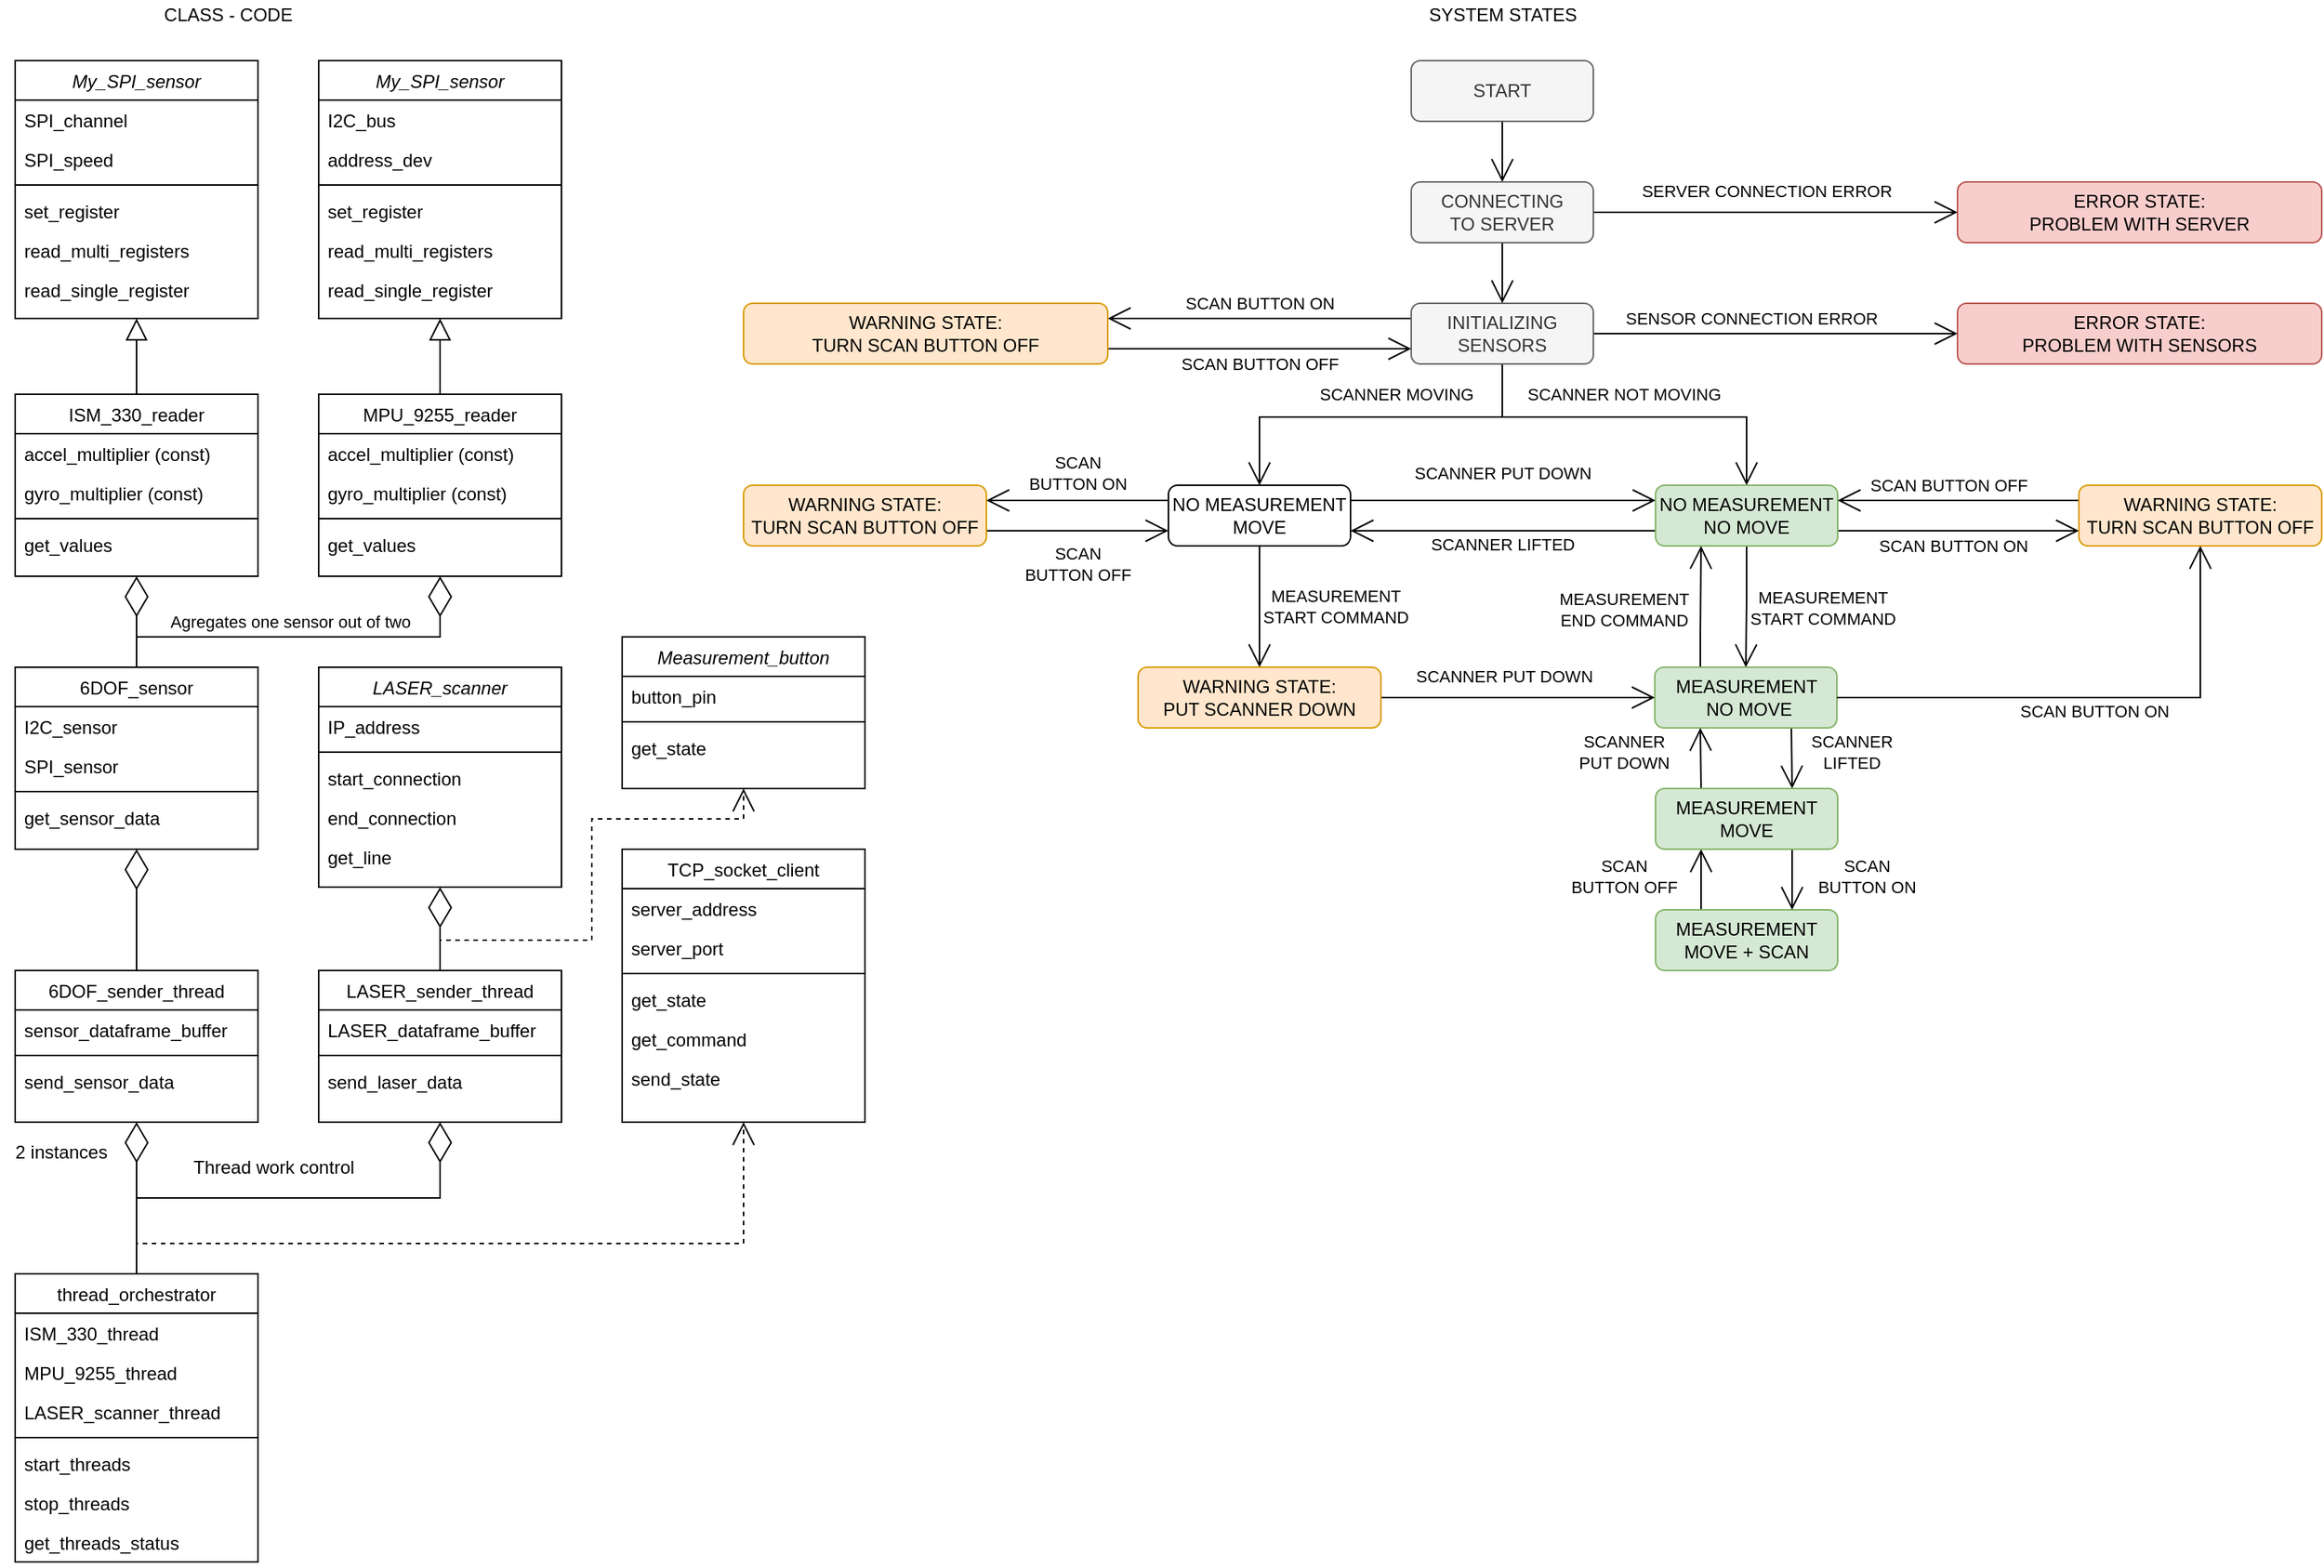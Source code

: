<mxfile version="15.4.0" type="device"><diagram id="C5RBs43oDa-KdzZeNtuy" name="Page-1"><mxGraphModel dx="1024" dy="592" grid="1" gridSize="10" guides="1" tooltips="1" connect="1" arrows="1" fold="1" page="1" pageScale="1" pageWidth="827" pageHeight="1169" math="0" shadow="0"><root><mxCell id="WIyWlLk6GJQsqaUBKTNV-0"/><mxCell id="WIyWlLk6GJQsqaUBKTNV-1" parent="WIyWlLk6GJQsqaUBKTNV-0"/><mxCell id="zkfFHV4jXpPFQw0GAbJ--0" value="My_SPI_sensor" style="swimlane;fontStyle=2;align=center;verticalAlign=top;childLayout=stackLayout;horizontal=1;startSize=26;horizontalStack=0;resizeParent=1;resizeLast=0;collapsible=1;marginBottom=0;rounded=0;shadow=0;strokeWidth=1;" parent="WIyWlLk6GJQsqaUBKTNV-1" vertex="1"><mxGeometry x="40" y="40" width="160" height="170" as="geometry"><mxRectangle x="230" y="140" width="160" height="26" as="alternateBounds"/></mxGeometry></mxCell><mxCell id="zkfFHV4jXpPFQw0GAbJ--1" value="SPI_channel" style="text;align=left;verticalAlign=top;spacingLeft=4;spacingRight=4;overflow=hidden;rotatable=0;points=[[0,0.5],[1,0.5]];portConstraint=eastwest;" parent="zkfFHV4jXpPFQw0GAbJ--0" vertex="1"><mxGeometry y="26" width="160" height="26" as="geometry"/></mxCell><mxCell id="zkfFHV4jXpPFQw0GAbJ--2" value="SPI_speed" style="text;align=left;verticalAlign=top;spacingLeft=4;spacingRight=4;overflow=hidden;rotatable=0;points=[[0,0.5],[1,0.5]];portConstraint=eastwest;rounded=0;shadow=0;html=0;" parent="zkfFHV4jXpPFQw0GAbJ--0" vertex="1"><mxGeometry y="52" width="160" height="26" as="geometry"/></mxCell><mxCell id="zkfFHV4jXpPFQw0GAbJ--4" value="" style="line;html=1;strokeWidth=1;align=left;verticalAlign=middle;spacingTop=-1;spacingLeft=3;spacingRight=3;rotatable=0;labelPosition=right;points=[];portConstraint=eastwest;" parent="zkfFHV4jXpPFQw0GAbJ--0" vertex="1"><mxGeometry y="78" width="160" height="8" as="geometry"/></mxCell><mxCell id="zkfFHV4jXpPFQw0GAbJ--5" value="set_register" style="text;align=left;verticalAlign=top;spacingLeft=4;spacingRight=4;overflow=hidden;rotatable=0;points=[[0,0.5],[1,0.5]];portConstraint=eastwest;" parent="zkfFHV4jXpPFQw0GAbJ--0" vertex="1"><mxGeometry y="86" width="160" height="26" as="geometry"/></mxCell><mxCell id="yjawGNa_TOQ5xRdBUnlI-2" value="read_multi_registers" style="text;align=left;verticalAlign=top;spacingLeft=4;spacingRight=4;overflow=hidden;rotatable=0;points=[[0,0.5],[1,0.5]];portConstraint=eastwest;" parent="zkfFHV4jXpPFQw0GAbJ--0" vertex="1"><mxGeometry y="112" width="160" height="26" as="geometry"/></mxCell><mxCell id="yjawGNa_TOQ5xRdBUnlI-3" value="read_single_register" style="text;align=left;verticalAlign=top;spacingLeft=4;spacingRight=4;overflow=hidden;rotatable=0;points=[[0,0.5],[1,0.5]];portConstraint=eastwest;" parent="zkfFHV4jXpPFQw0GAbJ--0" vertex="1"><mxGeometry y="138" width="160" height="26" as="geometry"/></mxCell><mxCell id="zkfFHV4jXpPFQw0GAbJ--6" value="ISM_330_reader" style="swimlane;fontStyle=0;align=center;verticalAlign=top;childLayout=stackLayout;horizontal=1;startSize=26;horizontalStack=0;resizeParent=1;resizeLast=0;collapsible=1;marginBottom=0;rounded=0;shadow=0;strokeWidth=1;" parent="WIyWlLk6GJQsqaUBKTNV-1" vertex="1"><mxGeometry x="40" y="260" width="160" height="120" as="geometry"><mxRectangle x="130" y="380" width="160" height="26" as="alternateBounds"/></mxGeometry></mxCell><mxCell id="zkfFHV4jXpPFQw0GAbJ--7" value="accel_multiplier (const)" style="text;align=left;verticalAlign=top;spacingLeft=4;spacingRight=4;overflow=hidden;rotatable=0;points=[[0,0.5],[1,0.5]];portConstraint=eastwest;" parent="zkfFHV4jXpPFQw0GAbJ--6" vertex="1"><mxGeometry y="26" width="160" height="26" as="geometry"/></mxCell><mxCell id="yjawGNa_TOQ5xRdBUnlI-6" value="gyro_multiplier (const)" style="text;align=left;verticalAlign=top;spacingLeft=4;spacingRight=4;overflow=hidden;rotatable=0;points=[[0,0.5],[1,0.5]];portConstraint=eastwest;rounded=0;shadow=0;html=0;" parent="zkfFHV4jXpPFQw0GAbJ--6" vertex="1"><mxGeometry y="52" width="160" height="26" as="geometry"/></mxCell><mxCell id="zkfFHV4jXpPFQw0GAbJ--9" value="" style="line;html=1;strokeWidth=1;align=left;verticalAlign=middle;spacingTop=-1;spacingLeft=3;spacingRight=3;rotatable=0;labelPosition=right;points=[];portConstraint=eastwest;" parent="zkfFHV4jXpPFQw0GAbJ--6" vertex="1"><mxGeometry y="78" width="160" height="8" as="geometry"/></mxCell><mxCell id="zkfFHV4jXpPFQw0GAbJ--10" value="get_values" style="text;align=left;verticalAlign=top;spacingLeft=4;spacingRight=4;overflow=hidden;rotatable=0;points=[[0,0.5],[1,0.5]];portConstraint=eastwest;fontStyle=0" parent="zkfFHV4jXpPFQw0GAbJ--6" vertex="1"><mxGeometry y="86" width="160" height="26" as="geometry"/></mxCell><mxCell id="yjawGNa_TOQ5xRdBUnlI-8" value="" style="endArrow=block;endFill=0;endSize=12;html=1;rounded=0;edgeStyle=orthogonalEdgeStyle;exitX=0.5;exitY=0;exitDx=0;exitDy=0;entryX=0.5;entryY=1;entryDx=0;entryDy=0;" parent="WIyWlLk6GJQsqaUBKTNV-1" source="zkfFHV4jXpPFQw0GAbJ--6" target="zkfFHV4jXpPFQw0GAbJ--0" edge="1"><mxGeometry width="160" relative="1" as="geometry"><mxPoint x="240" y="270" as="sourcePoint"/><mxPoint x="400" y="270" as="targetPoint"/></mxGeometry></mxCell><mxCell id="yjawGNa_TOQ5xRdBUnlI-9" value="My_SPI_sensor" style="swimlane;fontStyle=2;align=center;verticalAlign=top;childLayout=stackLayout;horizontal=1;startSize=26;horizontalStack=0;resizeParent=1;resizeLast=0;collapsible=1;marginBottom=0;rounded=0;shadow=0;strokeWidth=1;" parent="WIyWlLk6GJQsqaUBKTNV-1" vertex="1"><mxGeometry x="240" y="40" width="160" height="170" as="geometry"><mxRectangle x="230" y="140" width="160" height="26" as="alternateBounds"/></mxGeometry></mxCell><mxCell id="yjawGNa_TOQ5xRdBUnlI-10" value="I2C_bus" style="text;align=left;verticalAlign=top;spacingLeft=4;spacingRight=4;overflow=hidden;rotatable=0;points=[[0,0.5],[1,0.5]];portConstraint=eastwest;" parent="yjawGNa_TOQ5xRdBUnlI-9" vertex="1"><mxGeometry y="26" width="160" height="26" as="geometry"/></mxCell><mxCell id="yjawGNa_TOQ5xRdBUnlI-11" value="address_dev" style="text;align=left;verticalAlign=top;spacingLeft=4;spacingRight=4;overflow=hidden;rotatable=0;points=[[0,0.5],[1,0.5]];portConstraint=eastwest;rounded=0;shadow=0;html=0;" parent="yjawGNa_TOQ5xRdBUnlI-9" vertex="1"><mxGeometry y="52" width="160" height="26" as="geometry"/></mxCell><mxCell id="yjawGNa_TOQ5xRdBUnlI-12" value="" style="line;html=1;strokeWidth=1;align=left;verticalAlign=middle;spacingTop=-1;spacingLeft=3;spacingRight=3;rotatable=0;labelPosition=right;points=[];portConstraint=eastwest;" parent="yjawGNa_TOQ5xRdBUnlI-9" vertex="1"><mxGeometry y="78" width="160" height="8" as="geometry"/></mxCell><mxCell id="yjawGNa_TOQ5xRdBUnlI-13" value="set_register" style="text;align=left;verticalAlign=top;spacingLeft=4;spacingRight=4;overflow=hidden;rotatable=0;points=[[0,0.5],[1,0.5]];portConstraint=eastwest;" parent="yjawGNa_TOQ5xRdBUnlI-9" vertex="1"><mxGeometry y="86" width="160" height="26" as="geometry"/></mxCell><mxCell id="yjawGNa_TOQ5xRdBUnlI-14" value="read_multi_registers" style="text;align=left;verticalAlign=top;spacingLeft=4;spacingRight=4;overflow=hidden;rotatable=0;points=[[0,0.5],[1,0.5]];portConstraint=eastwest;" parent="yjawGNa_TOQ5xRdBUnlI-9" vertex="1"><mxGeometry y="112" width="160" height="26" as="geometry"/></mxCell><mxCell id="yjawGNa_TOQ5xRdBUnlI-15" value="read_single_register" style="text;align=left;verticalAlign=top;spacingLeft=4;spacingRight=4;overflow=hidden;rotatable=0;points=[[0,0.5],[1,0.5]];portConstraint=eastwest;" parent="yjawGNa_TOQ5xRdBUnlI-9" vertex="1"><mxGeometry y="138" width="160" height="26" as="geometry"/></mxCell><mxCell id="yjawGNa_TOQ5xRdBUnlI-16" value="MPU_9255_reader" style="swimlane;fontStyle=0;align=center;verticalAlign=top;childLayout=stackLayout;horizontal=1;startSize=26;horizontalStack=0;resizeParent=1;resizeLast=0;collapsible=1;marginBottom=0;rounded=0;shadow=0;strokeWidth=1;" parent="WIyWlLk6GJQsqaUBKTNV-1" vertex="1"><mxGeometry x="240" y="260" width="160" height="120" as="geometry"><mxRectangle x="130" y="380" width="160" height="26" as="alternateBounds"/></mxGeometry></mxCell><mxCell id="yjawGNa_TOQ5xRdBUnlI-17" value="accel_multiplier (const)" style="text;align=left;verticalAlign=top;spacingLeft=4;spacingRight=4;overflow=hidden;rotatable=0;points=[[0,0.5],[1,0.5]];portConstraint=eastwest;" parent="yjawGNa_TOQ5xRdBUnlI-16" vertex="1"><mxGeometry y="26" width="160" height="26" as="geometry"/></mxCell><mxCell id="yjawGNa_TOQ5xRdBUnlI-18" value="gyro_multiplier (const)" style="text;align=left;verticalAlign=top;spacingLeft=4;spacingRight=4;overflow=hidden;rotatable=0;points=[[0,0.5],[1,0.5]];portConstraint=eastwest;rounded=0;shadow=0;html=0;" parent="yjawGNa_TOQ5xRdBUnlI-16" vertex="1"><mxGeometry y="52" width="160" height="26" as="geometry"/></mxCell><mxCell id="yjawGNa_TOQ5xRdBUnlI-19" value="" style="line;html=1;strokeWidth=1;align=left;verticalAlign=middle;spacingTop=-1;spacingLeft=3;spacingRight=3;rotatable=0;labelPosition=right;points=[];portConstraint=eastwest;" parent="yjawGNa_TOQ5xRdBUnlI-16" vertex="1"><mxGeometry y="78" width="160" height="8" as="geometry"/></mxCell><mxCell id="yjawGNa_TOQ5xRdBUnlI-20" value="get_values" style="text;align=left;verticalAlign=top;spacingLeft=4;spacingRight=4;overflow=hidden;rotatable=0;points=[[0,0.5],[1,0.5]];portConstraint=eastwest;fontStyle=0" parent="yjawGNa_TOQ5xRdBUnlI-16" vertex="1"><mxGeometry y="86" width="160" height="26" as="geometry"/></mxCell><mxCell id="yjawGNa_TOQ5xRdBUnlI-21" value="" style="endArrow=block;endFill=0;endSize=12;html=1;rounded=0;edgeStyle=orthogonalEdgeStyle;exitX=0.5;exitY=0;exitDx=0;exitDy=0;entryX=0.5;entryY=1;entryDx=0;entryDy=0;" parent="WIyWlLk6GJQsqaUBKTNV-1" source="yjawGNa_TOQ5xRdBUnlI-16" target="yjawGNa_TOQ5xRdBUnlI-9" edge="1"><mxGeometry width="160" relative="1" as="geometry"><mxPoint x="130" y="330" as="sourcePoint"/><mxPoint x="130" y="238" as="targetPoint"/></mxGeometry></mxCell><mxCell id="yjawGNa_TOQ5xRdBUnlI-22" value="6DOF_sensor" style="swimlane;fontStyle=0;align=center;verticalAlign=top;childLayout=stackLayout;horizontal=1;startSize=26;horizontalStack=0;resizeParent=1;resizeLast=0;collapsible=1;marginBottom=0;rounded=0;shadow=0;strokeWidth=1;" parent="WIyWlLk6GJQsqaUBKTNV-1" vertex="1"><mxGeometry x="40" y="440" width="160" height="120" as="geometry"><mxRectangle x="130" y="380" width="160" height="26" as="alternateBounds"/></mxGeometry></mxCell><mxCell id="yjawGNa_TOQ5xRdBUnlI-23" value="I2C_sensor" style="text;align=left;verticalAlign=top;spacingLeft=4;spacingRight=4;overflow=hidden;rotatable=0;points=[[0,0.5],[1,0.5]];portConstraint=eastwest;" parent="yjawGNa_TOQ5xRdBUnlI-22" vertex="1"><mxGeometry y="26" width="160" height="26" as="geometry"/></mxCell><mxCell id="yjawGNa_TOQ5xRdBUnlI-24" value="SPI_sensor" style="text;align=left;verticalAlign=top;spacingLeft=4;spacingRight=4;overflow=hidden;rotatable=0;points=[[0,0.5],[1,0.5]];portConstraint=eastwest;rounded=0;shadow=0;html=0;" parent="yjawGNa_TOQ5xRdBUnlI-22" vertex="1"><mxGeometry y="52" width="160" height="26" as="geometry"/></mxCell><mxCell id="yjawGNa_TOQ5xRdBUnlI-25" value="" style="line;html=1;strokeWidth=1;align=left;verticalAlign=middle;spacingTop=-1;spacingLeft=3;spacingRight=3;rotatable=0;labelPosition=right;points=[];portConstraint=eastwest;" parent="yjawGNa_TOQ5xRdBUnlI-22" vertex="1"><mxGeometry y="78" width="160" height="8" as="geometry"/></mxCell><mxCell id="yjawGNa_TOQ5xRdBUnlI-26" value="get_sensor_data" style="text;align=left;verticalAlign=top;spacingLeft=4;spacingRight=4;overflow=hidden;rotatable=0;points=[[0,0.5],[1,0.5]];portConstraint=eastwest;fontStyle=0" parent="yjawGNa_TOQ5xRdBUnlI-22" vertex="1"><mxGeometry y="86" width="160" height="26" as="geometry"/></mxCell><mxCell id="yjawGNa_TOQ5xRdBUnlI-32" value="" style="endArrow=diamondThin;endFill=0;endSize=24;html=1;rounded=0;edgeStyle=orthogonalEdgeStyle;exitX=0.5;exitY=0;exitDx=0;exitDy=0;entryX=0.5;entryY=1;entryDx=0;entryDy=0;" parent="WIyWlLk6GJQsqaUBKTNV-1" source="yjawGNa_TOQ5xRdBUnlI-22" target="zkfFHV4jXpPFQw0GAbJ--6" edge="1"><mxGeometry width="160" relative="1" as="geometry"><mxPoint x="350" y="340" as="sourcePoint"/><mxPoint x="160" y="370" as="targetPoint"/><Array as="points"/></mxGeometry></mxCell><mxCell id="yjawGNa_TOQ5xRdBUnlI-33" value="" style="endArrow=diamondThin;endFill=0;endSize=24;html=1;rounded=0;edgeStyle=orthogonalEdgeStyle;exitX=0.5;exitY=0;exitDx=0;exitDy=0;entryX=0.5;entryY=1;entryDx=0;entryDy=0;" parent="WIyWlLk6GJQsqaUBKTNV-1" source="yjawGNa_TOQ5xRdBUnlI-22" target="yjawGNa_TOQ5xRdBUnlI-16" edge="1"><mxGeometry width="160" relative="1" as="geometry"><mxPoint x="250" y="430" as="sourcePoint"/><mxPoint x="250" y="390" as="targetPoint"/><Array as="points"><mxPoint x="120" y="420"/><mxPoint x="320" y="420"/></Array></mxGeometry></mxCell><mxCell id="yjawGNa_TOQ5xRdBUnlI-35" value="Agregates one sensor out of two" style="edgeLabel;html=1;align=center;verticalAlign=middle;resizable=0;points=[];" parent="yjawGNa_TOQ5xRdBUnlI-33" vertex="1" connectable="0"><mxGeometry x="0.079" y="3" relative="1" as="geometry"><mxPoint x="-20" y="-7" as="offset"/></mxGeometry></mxCell><mxCell id="yjawGNa_TOQ5xRdBUnlI-36" value="LASER_scanner" style="swimlane;fontStyle=2;align=center;verticalAlign=top;childLayout=stackLayout;horizontal=1;startSize=26;horizontalStack=0;resizeParent=1;resizeLast=0;collapsible=1;marginBottom=0;rounded=0;shadow=0;strokeWidth=1;" parent="WIyWlLk6GJQsqaUBKTNV-1" vertex="1"><mxGeometry x="240" y="440" width="160" height="145" as="geometry"><mxRectangle x="230" y="140" width="160" height="26" as="alternateBounds"/></mxGeometry></mxCell><mxCell id="yjawGNa_TOQ5xRdBUnlI-37" value="IP_address" style="text;align=left;verticalAlign=top;spacingLeft=4;spacingRight=4;overflow=hidden;rotatable=0;points=[[0,0.5],[1,0.5]];portConstraint=eastwest;" parent="yjawGNa_TOQ5xRdBUnlI-36" vertex="1"><mxGeometry y="26" width="160" height="26" as="geometry"/></mxCell><mxCell id="yjawGNa_TOQ5xRdBUnlI-39" value="" style="line;html=1;strokeWidth=1;align=left;verticalAlign=middle;spacingTop=-1;spacingLeft=3;spacingRight=3;rotatable=0;labelPosition=right;points=[];portConstraint=eastwest;" parent="yjawGNa_TOQ5xRdBUnlI-36" vertex="1"><mxGeometry y="52" width="160" height="8" as="geometry"/></mxCell><mxCell id="yjawGNa_TOQ5xRdBUnlI-40" value="start_connection" style="text;align=left;verticalAlign=top;spacingLeft=4;spacingRight=4;overflow=hidden;rotatable=0;points=[[0,0.5],[1,0.5]];portConstraint=eastwest;" parent="yjawGNa_TOQ5xRdBUnlI-36" vertex="1"><mxGeometry y="60" width="160" height="26" as="geometry"/></mxCell><mxCell id="yjawGNa_TOQ5xRdBUnlI-41" value="end_connection" style="text;align=left;verticalAlign=top;spacingLeft=4;spacingRight=4;overflow=hidden;rotatable=0;points=[[0,0.5],[1,0.5]];portConstraint=eastwest;" parent="yjawGNa_TOQ5xRdBUnlI-36" vertex="1"><mxGeometry y="86" width="160" height="26" as="geometry"/></mxCell><mxCell id="yjawGNa_TOQ5xRdBUnlI-42" value="get_line" style="text;align=left;verticalAlign=top;spacingLeft=4;spacingRight=4;overflow=hidden;rotatable=0;points=[[0,0.5],[1,0.5]];portConstraint=eastwest;" parent="yjawGNa_TOQ5xRdBUnlI-36" vertex="1"><mxGeometry y="112" width="160" height="26" as="geometry"/></mxCell><mxCell id="yjawGNa_TOQ5xRdBUnlI-44" value="6DOF_sender_thread" style="swimlane;fontStyle=0;align=center;verticalAlign=top;childLayout=stackLayout;horizontal=1;startSize=26;horizontalStack=0;resizeParent=1;resizeLast=0;collapsible=1;marginBottom=0;rounded=0;shadow=0;strokeWidth=1;" parent="WIyWlLk6GJQsqaUBKTNV-1" vertex="1"><mxGeometry x="40" y="640" width="160" height="100" as="geometry"><mxRectangle x="130" y="380" width="160" height="26" as="alternateBounds"/></mxGeometry></mxCell><mxCell id="yjawGNa_TOQ5xRdBUnlI-46" value="sensor_dataframe_buffer" style="text;align=left;verticalAlign=top;spacingLeft=4;spacingRight=4;overflow=hidden;rotatable=0;points=[[0,0.5],[1,0.5]];portConstraint=eastwest;rounded=0;shadow=0;html=0;" parent="yjawGNa_TOQ5xRdBUnlI-44" vertex="1"><mxGeometry y="26" width="160" height="26" as="geometry"/></mxCell><mxCell id="yjawGNa_TOQ5xRdBUnlI-47" value="" style="line;html=1;strokeWidth=1;align=left;verticalAlign=middle;spacingTop=-1;spacingLeft=3;spacingRight=3;rotatable=0;labelPosition=right;points=[];portConstraint=eastwest;" parent="yjawGNa_TOQ5xRdBUnlI-44" vertex="1"><mxGeometry y="52" width="160" height="8" as="geometry"/></mxCell><mxCell id="yjawGNa_TOQ5xRdBUnlI-48" value="send_sensor_data" style="text;align=left;verticalAlign=top;spacingLeft=4;spacingRight=4;overflow=hidden;rotatable=0;points=[[0,0.5],[1,0.5]];portConstraint=eastwest;fontStyle=0" parent="yjawGNa_TOQ5xRdBUnlI-44" vertex="1"><mxGeometry y="60" width="160" height="26" as="geometry"/></mxCell><mxCell id="yjawGNa_TOQ5xRdBUnlI-49" value="LASER_sender_thread" style="swimlane;fontStyle=0;align=center;verticalAlign=top;childLayout=stackLayout;horizontal=1;startSize=26;horizontalStack=0;resizeParent=1;resizeLast=0;collapsible=1;marginBottom=0;rounded=0;shadow=0;strokeWidth=1;" parent="WIyWlLk6GJQsqaUBKTNV-1" vertex="1"><mxGeometry x="240" y="640" width="160" height="100" as="geometry"><mxRectangle x="130" y="380" width="160" height="26" as="alternateBounds"/></mxGeometry></mxCell><mxCell id="yjawGNa_TOQ5xRdBUnlI-51" value="LASER_dataframe_buffer" style="text;align=left;verticalAlign=top;spacingLeft=4;spacingRight=4;overflow=hidden;rotatable=0;points=[[0,0.5],[1,0.5]];portConstraint=eastwest;rounded=0;shadow=0;html=0;" parent="yjawGNa_TOQ5xRdBUnlI-49" vertex="1"><mxGeometry y="26" width="160" height="26" as="geometry"/></mxCell><mxCell id="yjawGNa_TOQ5xRdBUnlI-52" value="" style="line;html=1;strokeWidth=1;align=left;verticalAlign=middle;spacingTop=-1;spacingLeft=3;spacingRight=3;rotatable=0;labelPosition=right;points=[];portConstraint=eastwest;" parent="yjawGNa_TOQ5xRdBUnlI-49" vertex="1"><mxGeometry y="52" width="160" height="8" as="geometry"/></mxCell><mxCell id="yjawGNa_TOQ5xRdBUnlI-53" value="send_laser_data" style="text;align=left;verticalAlign=top;spacingLeft=4;spacingRight=4;overflow=hidden;rotatable=0;points=[[0,0.5],[1,0.5]];portConstraint=eastwest;fontStyle=0" parent="yjawGNa_TOQ5xRdBUnlI-49" vertex="1"><mxGeometry y="60" width="160" height="26" as="geometry"/></mxCell><mxCell id="yjawGNa_TOQ5xRdBUnlI-56" value="" style="endArrow=diamondThin;endFill=0;endSize=24;html=1;rounded=0;edgeStyle=orthogonalEdgeStyle;exitX=0.5;exitY=0;exitDx=0;exitDy=0;entryX=0.5;entryY=1;entryDx=0;entryDy=0;" parent="WIyWlLk6GJQsqaUBKTNV-1" source="yjawGNa_TOQ5xRdBUnlI-44" target="yjawGNa_TOQ5xRdBUnlI-22" edge="1"><mxGeometry width="160" relative="1" as="geometry"><mxPoint x="130" y="450" as="sourcePoint"/><mxPoint x="140" y="580" as="targetPoint"/><Array as="points"/></mxGeometry></mxCell><mxCell id="yjawGNa_TOQ5xRdBUnlI-57" value="" style="endArrow=diamondThin;endFill=0;endSize=24;html=1;rounded=0;edgeStyle=orthogonalEdgeStyle;exitX=0.5;exitY=0;exitDx=0;exitDy=0;entryX=0.5;entryY=1;entryDx=0;entryDy=0;" parent="WIyWlLk6GJQsqaUBKTNV-1" source="yjawGNa_TOQ5xRdBUnlI-49" target="yjawGNa_TOQ5xRdBUnlI-36" edge="1"><mxGeometry width="160" relative="1" as="geometry"><mxPoint x="130" y="650" as="sourcePoint"/><mxPoint x="130" y="570" as="targetPoint"/><Array as="points"/></mxGeometry></mxCell><mxCell id="yjawGNa_TOQ5xRdBUnlI-58" value="thread_orchestrator" style="swimlane;fontStyle=0;align=center;verticalAlign=top;childLayout=stackLayout;horizontal=1;startSize=26;horizontalStack=0;resizeParent=1;resizeLast=0;collapsible=1;marginBottom=0;rounded=0;shadow=0;strokeWidth=1;" parent="WIyWlLk6GJQsqaUBKTNV-1" vertex="1"><mxGeometry x="40" y="840" width="160" height="190" as="geometry"><mxRectangle x="130" y="380" width="160" height="26" as="alternateBounds"/></mxGeometry></mxCell><mxCell id="yjawGNa_TOQ5xRdBUnlI-59" value="ISM_330_thread" style="text;align=left;verticalAlign=top;spacingLeft=4;spacingRight=4;overflow=hidden;rotatable=0;points=[[0,0.5],[1,0.5]];portConstraint=eastwest;rounded=0;shadow=0;html=0;" parent="yjawGNa_TOQ5xRdBUnlI-58" vertex="1"><mxGeometry y="26" width="160" height="26" as="geometry"/></mxCell><mxCell id="yjawGNa_TOQ5xRdBUnlI-66" value="MPU_9255_thread" style="text;align=left;verticalAlign=top;spacingLeft=4;spacingRight=4;overflow=hidden;rotatable=0;points=[[0,0.5],[1,0.5]];portConstraint=eastwest;rounded=0;shadow=0;html=0;" parent="yjawGNa_TOQ5xRdBUnlI-58" vertex="1"><mxGeometry y="52" width="160" height="26" as="geometry"/></mxCell><mxCell id="yjawGNa_TOQ5xRdBUnlI-67" value="LASER_scanner_thread" style="text;align=left;verticalAlign=top;spacingLeft=4;spacingRight=4;overflow=hidden;rotatable=0;points=[[0,0.5],[1,0.5]];portConstraint=eastwest;rounded=0;shadow=0;html=0;" parent="yjawGNa_TOQ5xRdBUnlI-58" vertex="1"><mxGeometry y="78" width="160" height="26" as="geometry"/></mxCell><mxCell id="yjawGNa_TOQ5xRdBUnlI-60" value="" style="line;html=1;strokeWidth=1;align=left;verticalAlign=middle;spacingTop=-1;spacingLeft=3;spacingRight=3;rotatable=0;labelPosition=right;points=[];portConstraint=eastwest;" parent="yjawGNa_TOQ5xRdBUnlI-58" vertex="1"><mxGeometry y="104" width="160" height="8" as="geometry"/></mxCell><mxCell id="yjawGNa_TOQ5xRdBUnlI-61" value="start_threads" style="text;align=left;verticalAlign=top;spacingLeft=4;spacingRight=4;overflow=hidden;rotatable=0;points=[[0,0.5],[1,0.5]];portConstraint=eastwest;fontStyle=0" parent="yjawGNa_TOQ5xRdBUnlI-58" vertex="1"><mxGeometry y="112" width="160" height="26" as="geometry"/></mxCell><mxCell id="yjawGNa_TOQ5xRdBUnlI-68" value="stop_threads" style="text;align=left;verticalAlign=top;spacingLeft=4;spacingRight=4;overflow=hidden;rotatable=0;points=[[0,0.5],[1,0.5]];portConstraint=eastwest;fontStyle=0" parent="yjawGNa_TOQ5xRdBUnlI-58" vertex="1"><mxGeometry y="138" width="160" height="26" as="geometry"/></mxCell><mxCell id="yjawGNa_TOQ5xRdBUnlI-69" value="get_threads_status" style="text;align=left;verticalAlign=top;spacingLeft=4;spacingRight=4;overflow=hidden;rotatable=0;points=[[0,0.5],[1,0.5]];portConstraint=eastwest;fontStyle=0" parent="yjawGNa_TOQ5xRdBUnlI-58" vertex="1"><mxGeometry y="164" width="160" height="26" as="geometry"/></mxCell><mxCell id="yjawGNa_TOQ5xRdBUnlI-62" value="" style="endArrow=diamondThin;endFill=0;endSize=24;html=1;rounded=0;edgeStyle=orthogonalEdgeStyle;exitX=0.5;exitY=0;exitDx=0;exitDy=0;entryX=0.5;entryY=1;entryDx=0;entryDy=0;" parent="WIyWlLk6GJQsqaUBKTNV-1" source="yjawGNa_TOQ5xRdBUnlI-58" target="yjawGNa_TOQ5xRdBUnlI-44" edge="1"><mxGeometry width="160" relative="1" as="geometry"><mxPoint x="130" y="650" as="sourcePoint"/><mxPoint x="150" y="760" as="targetPoint"/><Array as="points"/></mxGeometry></mxCell><mxCell id="yjawGNa_TOQ5xRdBUnlI-63" value="" style="endArrow=diamondThin;endFill=0;endSize=24;html=1;rounded=0;edgeStyle=orthogonalEdgeStyle;exitX=0.5;exitY=0;exitDx=0;exitDy=0;entryX=0.5;entryY=1;entryDx=0;entryDy=0;" parent="WIyWlLk6GJQsqaUBKTNV-1" source="yjawGNa_TOQ5xRdBUnlI-58" target="yjawGNa_TOQ5xRdBUnlI-49" edge="1"><mxGeometry width="160" relative="1" as="geometry"><mxPoint x="130" y="810" as="sourcePoint"/><mxPoint x="130" y="750" as="targetPoint"/><Array as="points"><mxPoint x="120" y="790"/><mxPoint x="320" y="790"/></Array></mxGeometry></mxCell><mxCell id="yjawGNa_TOQ5xRdBUnlI-64" value="Thread work control" style="text;html=1;align=center;verticalAlign=middle;resizable=0;points=[];autosize=1;strokeColor=none;fillColor=none;" parent="WIyWlLk6GJQsqaUBKTNV-1" vertex="1"><mxGeometry x="150" y="760" width="120" height="20" as="geometry"/></mxCell><mxCell id="yjawGNa_TOQ5xRdBUnlI-65" value="2 instances" style="text;html=1;align=center;verticalAlign=middle;resizable=0;points=[];autosize=1;strokeColor=none;fillColor=none;" parent="WIyWlLk6GJQsqaUBKTNV-1" vertex="1"><mxGeometry x="30" y="750" width="80" height="20" as="geometry"/></mxCell><mxCell id="lxDdSphN8pGVFPuW_Lse-0" value="TCP_socket_client" style="swimlane;fontStyle=0;align=center;verticalAlign=top;childLayout=stackLayout;horizontal=1;startSize=26;horizontalStack=0;resizeParent=1;resizeLast=0;collapsible=1;marginBottom=0;rounded=0;shadow=0;strokeWidth=1;" vertex="1" parent="WIyWlLk6GJQsqaUBKTNV-1"><mxGeometry x="440" y="560" width="160" height="180" as="geometry"><mxRectangle x="130" y="380" width="160" height="26" as="alternateBounds"/></mxGeometry></mxCell><mxCell id="lxDdSphN8pGVFPuW_Lse-1" value="server_address" style="text;align=left;verticalAlign=top;spacingLeft=4;spacingRight=4;overflow=hidden;rotatable=0;points=[[0,0.5],[1,0.5]];portConstraint=eastwest;rounded=0;shadow=0;html=0;" vertex="1" parent="lxDdSphN8pGVFPuW_Lse-0"><mxGeometry y="26" width="160" height="26" as="geometry"/></mxCell><mxCell id="lxDdSphN8pGVFPuW_Lse-2" value="server_port" style="text;align=left;verticalAlign=top;spacingLeft=4;spacingRight=4;overflow=hidden;rotatable=0;points=[[0,0.5],[1,0.5]];portConstraint=eastwest;rounded=0;shadow=0;html=0;" vertex="1" parent="lxDdSphN8pGVFPuW_Lse-0"><mxGeometry y="52" width="160" height="26" as="geometry"/></mxCell><mxCell id="lxDdSphN8pGVFPuW_Lse-4" value="" style="line;html=1;strokeWidth=1;align=left;verticalAlign=middle;spacingTop=-1;spacingLeft=3;spacingRight=3;rotatable=0;labelPosition=right;points=[];portConstraint=eastwest;" vertex="1" parent="lxDdSphN8pGVFPuW_Lse-0"><mxGeometry y="78" width="160" height="8" as="geometry"/></mxCell><mxCell id="lxDdSphN8pGVFPuW_Lse-5" value="get_state" style="text;align=left;verticalAlign=top;spacingLeft=4;spacingRight=4;overflow=hidden;rotatable=0;points=[[0,0.5],[1,0.5]];portConstraint=eastwest;fontStyle=0" vertex="1" parent="lxDdSphN8pGVFPuW_Lse-0"><mxGeometry y="86" width="160" height="26" as="geometry"/></mxCell><mxCell id="lxDdSphN8pGVFPuW_Lse-6" value="get_command" style="text;align=left;verticalAlign=top;spacingLeft=4;spacingRight=4;overflow=hidden;rotatable=0;points=[[0,0.5],[1,0.5]];portConstraint=eastwest;fontStyle=0" vertex="1" parent="lxDdSphN8pGVFPuW_Lse-0"><mxGeometry y="112" width="160" height="26" as="geometry"/></mxCell><mxCell id="lxDdSphN8pGVFPuW_Lse-7" value="send_state" style="text;align=left;verticalAlign=top;spacingLeft=4;spacingRight=4;overflow=hidden;rotatable=0;points=[[0,0.5],[1,0.5]];portConstraint=eastwest;fontStyle=0" vertex="1" parent="lxDdSphN8pGVFPuW_Lse-0"><mxGeometry y="138" width="160" height="26" as="geometry"/></mxCell><mxCell id="lxDdSphN8pGVFPuW_Lse-9" value="" style="endArrow=open;endFill=0;endSize=13;html=1;rounded=0;edgeStyle=orthogonalEdgeStyle;exitX=0.5;exitY=0;exitDx=0;exitDy=0;entryX=0.5;entryY=1;entryDx=0;entryDy=0;jumpSize=6;dashed=1;" edge="1" parent="WIyWlLk6GJQsqaUBKTNV-1" source="yjawGNa_TOQ5xRdBUnlI-58" target="lxDdSphN8pGVFPuW_Lse-0"><mxGeometry width="160" relative="1" as="geometry"><mxPoint x="314" y="810" as="sourcePoint"/><mxPoint x="514" y="750" as="targetPoint"/><Array as="points"><mxPoint x="120" y="820"/><mxPoint x="520" y="820"/></Array></mxGeometry></mxCell><mxCell id="lxDdSphN8pGVFPuW_Lse-10" value="CLASS - CODE" style="text;html=1;align=center;verticalAlign=middle;resizable=0;points=[];autosize=1;strokeColor=none;fillColor=none;" vertex="1" parent="WIyWlLk6GJQsqaUBKTNV-1"><mxGeometry x="130" width="100" height="20" as="geometry"/></mxCell><mxCell id="lxDdSphN8pGVFPuW_Lse-11" value="SYSTEM STATES" style="text;html=1;align=center;verticalAlign=middle;resizable=0;points=[];autosize=1;strokeColor=none;fillColor=none;" vertex="1" parent="WIyWlLk6GJQsqaUBKTNV-1"><mxGeometry x="965" width="110" height="20" as="geometry"/></mxCell><mxCell id="lxDdSphN8pGVFPuW_Lse-37" style="edgeStyle=orthogonalEdgeStyle;rounded=0;jumpSize=6;orthogonalLoop=1;jettySize=auto;html=1;exitX=0.5;exitY=1;exitDx=0;exitDy=0;entryX=0.5;entryY=0;entryDx=0;entryDy=0;endArrow=open;endFill=0;endSize=13;strokeColor=#000000;" edge="1" parent="WIyWlLk6GJQsqaUBKTNV-1" source="lxDdSphN8pGVFPuW_Lse-15" target="lxDdSphN8pGVFPuW_Lse-35"><mxGeometry relative="1" as="geometry"/></mxCell><mxCell id="lxDdSphN8pGVFPuW_Lse-15" value="START" style="rounded=1;whiteSpace=wrap;html=1;strokeColor=#666666;fillColor=#f5f5f5;fontColor=#333333;" vertex="1" parent="WIyWlLk6GJQsqaUBKTNV-1"><mxGeometry x="960" y="40" width="120" height="40" as="geometry"/></mxCell><mxCell id="lxDdSphN8pGVFPuW_Lse-30" style="edgeStyle=orthogonalEdgeStyle;rounded=0;jumpSize=6;orthogonalLoop=1;jettySize=auto;html=1;exitX=0.5;exitY=1;exitDx=0;exitDy=0;entryX=0.5;entryY=0;entryDx=0;entryDy=0;endArrow=open;endFill=0;endSize=13;strokeColor=#000000;" edge="1" parent="WIyWlLk6GJQsqaUBKTNV-1" source="lxDdSphN8pGVFPuW_Lse-16" target="lxDdSphN8pGVFPuW_Lse-19"><mxGeometry relative="1" as="geometry"/></mxCell><mxCell id="lxDdSphN8pGVFPuW_Lse-58" value="SCANNER NOT MOVING" style="edgeLabel;html=1;align=center;verticalAlign=middle;resizable=0;points=[];" vertex="1" connectable="0" parent="lxDdSphN8pGVFPuW_Lse-30"><mxGeometry x="0.374" y="2" relative="1" as="geometry"><mxPoint x="-51" y="-13" as="offset"/></mxGeometry></mxCell><mxCell id="lxDdSphN8pGVFPuW_Lse-31" style="edgeStyle=orthogonalEdgeStyle;rounded=0;jumpSize=6;orthogonalLoop=1;jettySize=auto;html=1;exitX=0.5;exitY=1;exitDx=0;exitDy=0;entryX=0.5;entryY=0;entryDx=0;entryDy=0;endArrow=open;endFill=0;endSize=13;strokeColor=#000000;" edge="1" parent="WIyWlLk6GJQsqaUBKTNV-1" source="lxDdSphN8pGVFPuW_Lse-16" target="lxDdSphN8pGVFPuW_Lse-17"><mxGeometry relative="1" as="geometry"/></mxCell><mxCell id="lxDdSphN8pGVFPuW_Lse-59" value="SCANNER MOVING" style="edgeLabel;html=1;align=center;verticalAlign=middle;resizable=0;points=[];" vertex="1" connectable="0" parent="lxDdSphN8pGVFPuW_Lse-31"><mxGeometry x="-0.155" y="-2" relative="1" as="geometry"><mxPoint x="-4" y="-13" as="offset"/></mxGeometry></mxCell><mxCell id="lxDdSphN8pGVFPuW_Lse-39" style="edgeStyle=orthogonalEdgeStyle;rounded=0;jumpSize=6;orthogonalLoop=1;jettySize=auto;html=1;exitX=1;exitY=0.5;exitDx=0;exitDy=0;entryX=0;entryY=0.5;entryDx=0;entryDy=0;endArrow=open;endFill=0;endSize=13;strokeColor=#000000;" edge="1" parent="WIyWlLk6GJQsqaUBKTNV-1" source="lxDdSphN8pGVFPuW_Lse-16" target="lxDdSphN8pGVFPuW_Lse-33"><mxGeometry relative="1" as="geometry"/></mxCell><mxCell id="lxDdSphN8pGVFPuW_Lse-45" value="SENSOR CONNECTION ERROR" style="edgeLabel;html=1;align=center;verticalAlign=middle;resizable=0;points=[];" vertex="1" connectable="0" parent="lxDdSphN8pGVFPuW_Lse-39"><mxGeometry x="-0.312" relative="1" as="geometry"><mxPoint x="21" y="-10" as="offset"/></mxGeometry></mxCell><mxCell id="lxDdSphN8pGVFPuW_Lse-40" style="edgeStyle=orthogonalEdgeStyle;rounded=0;jumpSize=6;orthogonalLoop=1;jettySize=auto;html=1;exitX=0;exitY=0.25;exitDx=0;exitDy=0;entryX=1;entryY=0.25;entryDx=0;entryDy=0;endArrow=open;endFill=0;endSize=13;strokeColor=#000000;" edge="1" parent="WIyWlLk6GJQsqaUBKTNV-1" source="lxDdSphN8pGVFPuW_Lse-16" target="lxDdSphN8pGVFPuW_Lse-32"><mxGeometry relative="1" as="geometry"/></mxCell><mxCell id="lxDdSphN8pGVFPuW_Lse-42" value="SCAN BUTTON ON" style="edgeLabel;html=1;align=center;verticalAlign=middle;resizable=0;points=[];" vertex="1" connectable="0" parent="lxDdSphN8pGVFPuW_Lse-40"><mxGeometry x="0.283" y="-4" relative="1" as="geometry"><mxPoint x="28" y="-6" as="offset"/></mxGeometry></mxCell><mxCell id="lxDdSphN8pGVFPuW_Lse-16" value="INITIALIZING SENSORS" style="rounded=1;whiteSpace=wrap;html=1;strokeColor=#666666;fillColor=#f5f5f5;fontColor=#333333;" vertex="1" parent="WIyWlLk6GJQsqaUBKTNV-1"><mxGeometry x="960" y="200" width="120" height="40" as="geometry"/></mxCell><mxCell id="lxDdSphN8pGVFPuW_Lse-47" style="edgeStyle=orthogonalEdgeStyle;rounded=0;jumpSize=6;orthogonalLoop=1;jettySize=auto;html=1;exitX=1;exitY=0.25;exitDx=0;exitDy=0;entryX=0;entryY=0.25;entryDx=0;entryDy=0;endArrow=open;endFill=0;endSize=13;strokeColor=#000000;" edge="1" parent="WIyWlLk6GJQsqaUBKTNV-1" source="lxDdSphN8pGVFPuW_Lse-17" target="lxDdSphN8pGVFPuW_Lse-19"><mxGeometry relative="1" as="geometry"/></mxCell><mxCell id="lxDdSphN8pGVFPuW_Lse-48" value="SCANNER PUT DOWN" style="edgeLabel;html=1;align=center;verticalAlign=middle;resizable=0;points=[];" vertex="1" connectable="0" parent="lxDdSphN8pGVFPuW_Lse-47"><mxGeometry x="0.077" relative="1" as="geometry"><mxPoint x="-8" y="-18" as="offset"/></mxGeometry></mxCell><mxCell id="lxDdSphN8pGVFPuW_Lse-52" value="" style="edgeStyle=orthogonalEdgeStyle;rounded=0;jumpSize=6;orthogonalLoop=1;jettySize=auto;html=1;endArrow=open;endFill=0;endSize=13;strokeColor=#000000;" edge="1" parent="WIyWlLk6GJQsqaUBKTNV-1" source="lxDdSphN8pGVFPuW_Lse-17" target="lxDdSphN8pGVFPuW_Lse-51"><mxGeometry relative="1" as="geometry"/></mxCell><mxCell id="lxDdSphN8pGVFPuW_Lse-53" value="MEASUREMENT &lt;br&gt;START COMMAND" style="edgeLabel;html=1;align=center;verticalAlign=middle;resizable=0;points=[];" vertex="1" connectable="0" parent="lxDdSphN8pGVFPuW_Lse-52"><mxGeometry x="0.245" y="-5" relative="1" as="geometry"><mxPoint x="55" y="-10" as="offset"/></mxGeometry></mxCell><mxCell id="lxDdSphN8pGVFPuW_Lse-74" style="edgeStyle=orthogonalEdgeStyle;rounded=0;jumpSize=6;orthogonalLoop=1;jettySize=auto;html=1;exitX=0;exitY=0.25;exitDx=0;exitDy=0;entryX=1;entryY=0.25;entryDx=0;entryDy=0;endArrow=open;endFill=0;endSize=13;strokeColor=#000000;" edge="1" parent="WIyWlLk6GJQsqaUBKTNV-1" source="lxDdSphN8pGVFPuW_Lse-17" target="lxDdSphN8pGVFPuW_Lse-73"><mxGeometry relative="1" as="geometry"/></mxCell><mxCell id="lxDdSphN8pGVFPuW_Lse-76" value="SCAN&lt;br&gt;BUTTON ON" style="edgeLabel;html=1;align=center;verticalAlign=middle;resizable=0;points=[];" vertex="1" connectable="0" parent="lxDdSphN8pGVFPuW_Lse-74"><mxGeometry x="0.25" y="-3" relative="1" as="geometry"><mxPoint x="15" y="-15" as="offset"/></mxGeometry></mxCell><mxCell id="lxDdSphN8pGVFPuW_Lse-17" value="NO MEASUREMENT MOVE" style="rounded=1;whiteSpace=wrap;html=1;strokeColor=#000000;" vertex="1" parent="WIyWlLk6GJQsqaUBKTNV-1"><mxGeometry x="800" y="320" width="120" height="40" as="geometry"/></mxCell><mxCell id="lxDdSphN8pGVFPuW_Lse-85" style="edgeStyle=orthogonalEdgeStyle;rounded=0;jumpSize=6;orthogonalLoop=1;jettySize=auto;html=1;exitX=0.25;exitY=0;exitDx=0;exitDy=0;entryX=0.25;entryY=1;entryDx=0;entryDy=0;endArrow=open;endFill=0;endSize=13;strokeColor=#000000;" edge="1" parent="WIyWlLk6GJQsqaUBKTNV-1" source="lxDdSphN8pGVFPuW_Lse-18" target="lxDdSphN8pGVFPuW_Lse-46"><mxGeometry relative="1" as="geometry"><Array as="points"><mxPoint x="1151" y="580"/></Array></mxGeometry></mxCell><mxCell id="lxDdSphN8pGVFPuW_Lse-88" value="SCAN&lt;br&gt;BUTTON OFF" style="edgeLabel;html=1;align=center;verticalAlign=middle;resizable=0;points=[];" vertex="1" connectable="0" parent="lxDdSphN8pGVFPuW_Lse-85"><mxGeometry x="0.148" y="2" relative="1" as="geometry"><mxPoint x="-49" y="1" as="offset"/></mxGeometry></mxCell><mxCell id="lxDdSphN8pGVFPuW_Lse-18" value="MEASUREMENT MOVE + SCAN" style="rounded=1;whiteSpace=wrap;html=1;strokeColor=#82b366;fillColor=#d5e8d4;" vertex="1" parent="WIyWlLk6GJQsqaUBKTNV-1"><mxGeometry x="1121" y="600" width="120" height="40" as="geometry"/></mxCell><mxCell id="lxDdSphN8pGVFPuW_Lse-49" style="edgeStyle=orthogonalEdgeStyle;rounded=0;jumpSize=6;orthogonalLoop=1;jettySize=auto;html=1;exitX=0;exitY=0.75;exitDx=0;exitDy=0;entryX=1;entryY=0.75;entryDx=0;entryDy=0;endArrow=open;endFill=0;endSize=13;strokeColor=#000000;" edge="1" parent="WIyWlLk6GJQsqaUBKTNV-1" source="lxDdSphN8pGVFPuW_Lse-19" target="lxDdSphN8pGVFPuW_Lse-17"><mxGeometry relative="1" as="geometry"/></mxCell><mxCell id="lxDdSphN8pGVFPuW_Lse-50" value="SCANNER LIFTED" style="edgeLabel;html=1;align=center;verticalAlign=middle;resizable=0;points=[];" vertex="1" connectable="0" parent="lxDdSphN8pGVFPuW_Lse-49"><mxGeometry x="0.222" y="-2" relative="1" as="geometry"><mxPoint x="22" y="11" as="offset"/></mxGeometry></mxCell><mxCell id="lxDdSphN8pGVFPuW_Lse-56" style="edgeStyle=orthogonalEdgeStyle;rounded=0;jumpSize=6;orthogonalLoop=1;jettySize=auto;html=1;exitX=0.5;exitY=1;exitDx=0;exitDy=0;entryX=0.5;entryY=0;entryDx=0;entryDy=0;endArrow=open;endFill=0;endSize=13;strokeColor=#000000;" edge="1" parent="WIyWlLk6GJQsqaUBKTNV-1" source="lxDdSphN8pGVFPuW_Lse-19" target="lxDdSphN8pGVFPuW_Lse-27"><mxGeometry relative="1" as="geometry"/></mxCell><mxCell id="lxDdSphN8pGVFPuW_Lse-57" value="MEASUREMENT &lt;br&gt;START COMMAND" style="edgeLabel;html=1;align=center;verticalAlign=middle;resizable=0;points=[];" vertex="1" connectable="0" parent="lxDdSphN8pGVFPuW_Lse-56"><mxGeometry x="0.19" y="2" relative="1" as="geometry"><mxPoint x="48" y="-7" as="offset"/></mxGeometry></mxCell><mxCell id="lxDdSphN8pGVFPuW_Lse-62" style="edgeStyle=orthogonalEdgeStyle;rounded=0;jumpSize=6;orthogonalLoop=1;jettySize=auto;html=1;exitX=1;exitY=0.75;exitDx=0;exitDy=0;entryX=0;entryY=0.75;entryDx=0;entryDy=0;endArrow=open;endFill=0;endSize=13;strokeColor=#000000;" edge="1" parent="WIyWlLk6GJQsqaUBKTNV-1" source="lxDdSphN8pGVFPuW_Lse-19" target="lxDdSphN8pGVFPuW_Lse-61"><mxGeometry relative="1" as="geometry"/></mxCell><mxCell id="lxDdSphN8pGVFPuW_Lse-72" value="SCAN BUTTON ON" style="edgeLabel;html=1;align=center;verticalAlign=middle;resizable=0;points=[];" vertex="1" connectable="0" parent="lxDdSphN8pGVFPuW_Lse-62"><mxGeometry x="0.142" y="-2" relative="1" as="geometry"><mxPoint x="-15" y="8" as="offset"/></mxGeometry></mxCell><mxCell id="lxDdSphN8pGVFPuW_Lse-19" value="NO MEASUREMENT NO MOVE" style="rounded=1;whiteSpace=wrap;html=1;strokeColor=#82b366;fillColor=#d5e8d4;" vertex="1" parent="WIyWlLk6GJQsqaUBKTNV-1"><mxGeometry x="1121" y="320" width="120" height="40" as="geometry"/></mxCell><mxCell id="lxDdSphN8pGVFPuW_Lse-20" value="Measurement_button" style="swimlane;fontStyle=2;align=center;verticalAlign=top;childLayout=stackLayout;horizontal=1;startSize=26;horizontalStack=0;resizeParent=1;resizeLast=0;collapsible=1;marginBottom=0;rounded=0;shadow=0;strokeWidth=1;" vertex="1" parent="WIyWlLk6GJQsqaUBKTNV-1"><mxGeometry x="440" y="420" width="160" height="100" as="geometry"><mxRectangle x="230" y="140" width="160" height="26" as="alternateBounds"/></mxGeometry></mxCell><mxCell id="lxDdSphN8pGVFPuW_Lse-21" value="button_pin" style="text;align=left;verticalAlign=top;spacingLeft=4;spacingRight=4;overflow=hidden;rotatable=0;points=[[0,0.5],[1,0.5]];portConstraint=eastwest;" vertex="1" parent="lxDdSphN8pGVFPuW_Lse-20"><mxGeometry y="26" width="160" height="26" as="geometry"/></mxCell><mxCell id="lxDdSphN8pGVFPuW_Lse-22" value="" style="line;html=1;strokeWidth=1;align=left;verticalAlign=middle;spacingTop=-1;spacingLeft=3;spacingRight=3;rotatable=0;labelPosition=right;points=[];portConstraint=eastwest;" vertex="1" parent="lxDdSphN8pGVFPuW_Lse-20"><mxGeometry y="52" width="160" height="8" as="geometry"/></mxCell><mxCell id="lxDdSphN8pGVFPuW_Lse-23" value="get_state" style="text;align=left;verticalAlign=top;spacingLeft=4;spacingRight=4;overflow=hidden;rotatable=0;points=[[0,0.5],[1,0.5]];portConstraint=eastwest;" vertex="1" parent="lxDdSphN8pGVFPuW_Lse-20"><mxGeometry y="60" width="160" height="26" as="geometry"/></mxCell><mxCell id="lxDdSphN8pGVFPuW_Lse-26" value="" style="endArrow=open;endFill=0;endSize=13;html=1;rounded=0;edgeStyle=orthogonalEdgeStyle;exitX=0.5;exitY=0;exitDx=0;exitDy=0;entryX=0.5;entryY=1;entryDx=0;entryDy=0;jumpSize=6;dashed=1;" edge="1" parent="WIyWlLk6GJQsqaUBKTNV-1" source="yjawGNa_TOQ5xRdBUnlI-49" target="lxDdSphN8pGVFPuW_Lse-20"><mxGeometry width="160" relative="1" as="geometry"><mxPoint x="130" y="850" as="sourcePoint"/><mxPoint x="530" y="750" as="targetPoint"/><Array as="points"><mxPoint x="320" y="620"/><mxPoint x="420" y="620"/><mxPoint x="420" y="540"/><mxPoint x="520" y="540"/></Array></mxGeometry></mxCell><mxCell id="lxDdSphN8pGVFPuW_Lse-82" style="edgeStyle=orthogonalEdgeStyle;rounded=0;jumpSize=6;orthogonalLoop=1;jettySize=auto;html=1;exitX=0.75;exitY=1;exitDx=0;exitDy=0;entryX=0.75;entryY=0;entryDx=0;entryDy=0;endArrow=open;endFill=0;endSize=13;strokeColor=#000000;" edge="1" parent="WIyWlLk6GJQsqaUBKTNV-1" source="lxDdSphN8pGVFPuW_Lse-27" target="lxDdSphN8pGVFPuW_Lse-46"><mxGeometry relative="1" as="geometry"/></mxCell><mxCell id="lxDdSphN8pGVFPuW_Lse-83" value="SCANNER&lt;br&gt;LIFTED" style="edgeLabel;html=1;align=center;verticalAlign=middle;resizable=0;points=[];" vertex="1" connectable="0" parent="lxDdSphN8pGVFPuW_Lse-82"><mxGeometry x="0.135" y="-3" relative="1" as="geometry"><mxPoint x="42" y="-7" as="offset"/></mxGeometry></mxCell><mxCell id="lxDdSphN8pGVFPuW_Lse-91" style="edgeStyle=orthogonalEdgeStyle;rounded=0;jumpSize=6;orthogonalLoop=1;jettySize=auto;html=1;exitX=0.25;exitY=0;exitDx=0;exitDy=0;entryX=0.25;entryY=1;entryDx=0;entryDy=0;endArrow=open;endFill=0;endSize=13;strokeColor=#000000;" edge="1" parent="WIyWlLk6GJQsqaUBKTNV-1" source="lxDdSphN8pGVFPuW_Lse-27" target="lxDdSphN8pGVFPuW_Lse-19"><mxGeometry relative="1" as="geometry"><Array as="points"><mxPoint x="1151" y="420"/><mxPoint x="1151" y="420"/></Array></mxGeometry></mxCell><mxCell id="lxDdSphN8pGVFPuW_Lse-92" value="MEASUREMENT&lt;br&gt;END COMMAND" style="edgeLabel;html=1;align=center;verticalAlign=middle;resizable=0;points=[];" vertex="1" connectable="0" parent="lxDdSphN8pGVFPuW_Lse-91"><mxGeometry x="-0.086" y="2" relative="1" as="geometry"><mxPoint x="-49" y="-2" as="offset"/></mxGeometry></mxCell><mxCell id="lxDdSphN8pGVFPuW_Lse-27" value="MEASUREMENT&lt;br&gt;&amp;nbsp;NO MOVE" style="rounded=1;whiteSpace=wrap;html=1;strokeColor=#82b366;fillColor=#d5e8d4;" vertex="1" parent="WIyWlLk6GJQsqaUBKTNV-1"><mxGeometry x="1120.5" y="440" width="120" height="40" as="geometry"/></mxCell><mxCell id="lxDdSphN8pGVFPuW_Lse-41" style="edgeStyle=orthogonalEdgeStyle;rounded=0;jumpSize=6;orthogonalLoop=1;jettySize=auto;html=1;exitX=1;exitY=0.75;exitDx=0;exitDy=0;entryX=0;entryY=0.75;entryDx=0;entryDy=0;endArrow=open;endFill=0;endSize=13;strokeColor=#000000;" edge="1" parent="WIyWlLk6GJQsqaUBKTNV-1" source="lxDdSphN8pGVFPuW_Lse-32" target="lxDdSphN8pGVFPuW_Lse-16"><mxGeometry relative="1" as="geometry"/></mxCell><mxCell id="lxDdSphN8pGVFPuW_Lse-43" value="SCAN BUTTON OFF" style="edgeLabel;html=1;align=center;verticalAlign=middle;resizable=0;points=[];" vertex="1" connectable="0" parent="lxDdSphN8pGVFPuW_Lse-41"><mxGeometry x="-0.245" y="3" relative="1" as="geometry"><mxPoint x="24" y="13" as="offset"/></mxGeometry></mxCell><mxCell id="lxDdSphN8pGVFPuW_Lse-32" value="WARNING STATE:&lt;br&gt;TURN SCAN BUTTON OFF" style="rounded=1;whiteSpace=wrap;html=1;strokeColor=#d79b00;fillColor=#ffe6cc;" vertex="1" parent="WIyWlLk6GJQsqaUBKTNV-1"><mxGeometry x="520" y="200" width="240" height="40" as="geometry"/></mxCell><mxCell id="lxDdSphN8pGVFPuW_Lse-33" value="ERROR STATE:&lt;br&gt;PROBLEM WITH SENSORS" style="rounded=1;whiteSpace=wrap;html=1;strokeColor=#b85450;fillColor=#f8cecc;" vertex="1" parent="WIyWlLk6GJQsqaUBKTNV-1"><mxGeometry x="1320" y="200" width="240" height="40" as="geometry"/></mxCell><mxCell id="lxDdSphN8pGVFPuW_Lse-34" value="ERROR STATE:&lt;br&gt;PROBLEM WITH SERVER" style="rounded=1;whiteSpace=wrap;html=1;strokeColor=#b85450;fillColor=#f8cecc;" vertex="1" parent="WIyWlLk6GJQsqaUBKTNV-1"><mxGeometry x="1320" y="120" width="240" height="40" as="geometry"/></mxCell><mxCell id="lxDdSphN8pGVFPuW_Lse-36" style="edgeStyle=orthogonalEdgeStyle;rounded=0;jumpSize=6;orthogonalLoop=1;jettySize=auto;html=1;exitX=1;exitY=0.5;exitDx=0;exitDy=0;entryX=0;entryY=0.5;entryDx=0;entryDy=0;endArrow=open;endFill=0;endSize=13;strokeColor=#000000;" edge="1" parent="WIyWlLk6GJQsqaUBKTNV-1" source="lxDdSphN8pGVFPuW_Lse-35" target="lxDdSphN8pGVFPuW_Lse-34"><mxGeometry relative="1" as="geometry"/></mxCell><mxCell id="lxDdSphN8pGVFPuW_Lse-44" value="SERVER CONNECTION ERROR" style="edgeLabel;html=1;align=center;verticalAlign=middle;resizable=0;points=[];" vertex="1" connectable="0" parent="lxDdSphN8pGVFPuW_Lse-36"><mxGeometry x="-0.339" y="2" relative="1" as="geometry"><mxPoint x="34" y="-12" as="offset"/></mxGeometry></mxCell><mxCell id="lxDdSphN8pGVFPuW_Lse-38" style="edgeStyle=orthogonalEdgeStyle;rounded=0;jumpSize=6;orthogonalLoop=1;jettySize=auto;html=1;exitX=0.5;exitY=1;exitDx=0;exitDy=0;entryX=0.5;entryY=0;entryDx=0;entryDy=0;endArrow=open;endFill=0;endSize=13;strokeColor=#000000;" edge="1" parent="WIyWlLk6GJQsqaUBKTNV-1" source="lxDdSphN8pGVFPuW_Lse-35" target="lxDdSphN8pGVFPuW_Lse-16"><mxGeometry relative="1" as="geometry"/></mxCell><mxCell id="lxDdSphN8pGVFPuW_Lse-35" value="CONNECTING &lt;br&gt;TO SERVER" style="rounded=1;whiteSpace=wrap;html=1;strokeColor=#666666;fillColor=#f5f5f5;fontColor=#333333;" vertex="1" parent="WIyWlLk6GJQsqaUBKTNV-1"><mxGeometry x="960" y="120" width="120" height="40" as="geometry"/></mxCell><mxCell id="lxDdSphN8pGVFPuW_Lse-84" style="edgeStyle=orthogonalEdgeStyle;rounded=0;jumpSize=6;orthogonalLoop=1;jettySize=auto;html=1;exitX=0.75;exitY=1;exitDx=0;exitDy=0;entryX=0.75;entryY=0;entryDx=0;entryDy=0;endArrow=open;endFill=0;endSize=13;strokeColor=#000000;" edge="1" parent="WIyWlLk6GJQsqaUBKTNV-1" source="lxDdSphN8pGVFPuW_Lse-46" target="lxDdSphN8pGVFPuW_Lse-18"><mxGeometry relative="1" as="geometry"/></mxCell><mxCell id="lxDdSphN8pGVFPuW_Lse-86" value="SCAN &lt;br&gt;BUTTON ON" style="edgeLabel;html=1;align=center;verticalAlign=middle;resizable=0;points=[];" vertex="1" connectable="0" parent="lxDdSphN8pGVFPuW_Lse-84"><mxGeometry x="0.25" y="3" relative="1" as="geometry"><mxPoint x="46" y="-7" as="offset"/></mxGeometry></mxCell><mxCell id="lxDdSphN8pGVFPuW_Lse-89" style="edgeStyle=orthogonalEdgeStyle;rounded=0;jumpSize=6;orthogonalLoop=1;jettySize=auto;html=1;exitX=0.25;exitY=0;exitDx=0;exitDy=0;entryX=0.25;entryY=1;entryDx=0;entryDy=0;endArrow=open;endFill=0;endSize=13;strokeColor=#000000;" edge="1" parent="WIyWlLk6GJQsqaUBKTNV-1" source="lxDdSphN8pGVFPuW_Lse-46" target="lxDdSphN8pGVFPuW_Lse-27"><mxGeometry relative="1" as="geometry"><mxPoint x="1151" y="572" as="sourcePoint"/><mxPoint x="1150.5" y="492" as="targetPoint"/><Array as="points"><mxPoint x="1151" y="520"/></Array></mxGeometry></mxCell><mxCell id="lxDdSphN8pGVFPuW_Lse-90" value="SCANNER&lt;br&gt;PUT DOWN" style="edgeLabel;html=1;align=center;verticalAlign=middle;resizable=0;points=[];" vertex="1" connectable="0" parent="lxDdSphN8pGVFPuW_Lse-89"><mxGeometry x="0.165" relative="1" as="geometry"><mxPoint x="-51" y="-1" as="offset"/></mxGeometry></mxCell><mxCell id="lxDdSphN8pGVFPuW_Lse-46" value="MEASUREMENT MOVE" style="rounded=1;whiteSpace=wrap;html=1;strokeColor=#82b366;fillColor=#d5e8d4;" vertex="1" parent="WIyWlLk6GJQsqaUBKTNV-1"><mxGeometry x="1121" y="520" width="120" height="40" as="geometry"/></mxCell><mxCell id="lxDdSphN8pGVFPuW_Lse-54" style="edgeStyle=orthogonalEdgeStyle;rounded=0;jumpSize=6;orthogonalLoop=1;jettySize=auto;html=1;exitX=1;exitY=0.5;exitDx=0;exitDy=0;entryX=0;entryY=0.5;entryDx=0;entryDy=0;endArrow=open;endFill=0;endSize=13;strokeColor=#000000;" edge="1" parent="WIyWlLk6GJQsqaUBKTNV-1" source="lxDdSphN8pGVFPuW_Lse-51" target="lxDdSphN8pGVFPuW_Lse-27"><mxGeometry relative="1" as="geometry"/></mxCell><mxCell id="lxDdSphN8pGVFPuW_Lse-55" value="SCANNER PUT DOWN" style="edgeLabel;html=1;align=center;verticalAlign=middle;resizable=0;points=[];" vertex="1" connectable="0" parent="lxDdSphN8pGVFPuW_Lse-54"><mxGeometry x="-0.708" y="1" relative="1" as="geometry"><mxPoint x="54" y="-13" as="offset"/></mxGeometry></mxCell><mxCell id="lxDdSphN8pGVFPuW_Lse-51" value="WARNING STATE:&lt;br&gt;PUT SCANNER DOWN" style="rounded=1;whiteSpace=wrap;html=1;strokeColor=#d79b00;fillColor=#ffe6cc;" vertex="1" parent="WIyWlLk6GJQsqaUBKTNV-1"><mxGeometry x="780" y="440" width="160" height="40" as="geometry"/></mxCell><mxCell id="lxDdSphN8pGVFPuW_Lse-67" style="edgeStyle=orthogonalEdgeStyle;rounded=0;jumpSize=6;orthogonalLoop=1;jettySize=auto;html=1;exitX=0;exitY=0.25;exitDx=0;exitDy=0;entryX=1;entryY=0.25;entryDx=0;entryDy=0;endArrow=open;endFill=0;endSize=13;strokeColor=#000000;" edge="1" parent="WIyWlLk6GJQsqaUBKTNV-1" source="lxDdSphN8pGVFPuW_Lse-61" target="lxDdSphN8pGVFPuW_Lse-19"><mxGeometry relative="1" as="geometry"/></mxCell><mxCell id="lxDdSphN8pGVFPuW_Lse-69" value="SCAN BUTTON OFF" style="edgeLabel;html=1;align=center;verticalAlign=middle;resizable=0;points=[];" vertex="1" connectable="0" parent="lxDdSphN8pGVFPuW_Lse-67"><mxGeometry x="-0.316" y="-1" relative="1" as="geometry"><mxPoint x="-32" y="-9" as="offset"/></mxGeometry></mxCell><mxCell id="lxDdSphN8pGVFPuW_Lse-61" value="WARNING STATE:&lt;br&gt;TURN SCAN BUTTON OFF" style="rounded=1;whiteSpace=wrap;html=1;strokeColor=#d79b00;fillColor=#ffe6cc;" vertex="1" parent="WIyWlLk6GJQsqaUBKTNV-1"><mxGeometry x="1400" y="320" width="160" height="40" as="geometry"/></mxCell><mxCell id="lxDdSphN8pGVFPuW_Lse-75" style="edgeStyle=orthogonalEdgeStyle;rounded=0;jumpSize=6;orthogonalLoop=1;jettySize=auto;html=1;exitX=1;exitY=0.75;exitDx=0;exitDy=0;entryX=0;entryY=0.75;entryDx=0;entryDy=0;endArrow=open;endFill=0;endSize=13;strokeColor=#000000;" edge="1" parent="WIyWlLk6GJQsqaUBKTNV-1" source="lxDdSphN8pGVFPuW_Lse-73" target="lxDdSphN8pGVFPuW_Lse-17"><mxGeometry relative="1" as="geometry"/></mxCell><mxCell id="lxDdSphN8pGVFPuW_Lse-77" value="SCAN&lt;br&gt;BUTTON OFF" style="edgeLabel;html=1;align=center;verticalAlign=middle;resizable=0;points=[];" vertex="1" connectable="0" parent="lxDdSphN8pGVFPuW_Lse-75"><mxGeometry x="-0.25" relative="1" as="geometry"><mxPoint x="15" y="22" as="offset"/></mxGeometry></mxCell><mxCell id="lxDdSphN8pGVFPuW_Lse-73" value="WARNING STATE:&lt;br&gt;TURN SCAN BUTTON OFF" style="rounded=1;whiteSpace=wrap;html=1;strokeColor=#d79b00;fillColor=#ffe6cc;" vertex="1" parent="WIyWlLk6GJQsqaUBKTNV-1"><mxGeometry x="520" y="320" width="160" height="40" as="geometry"/></mxCell><mxCell id="lxDdSphN8pGVFPuW_Lse-78" style="edgeStyle=orthogonalEdgeStyle;rounded=0;jumpSize=6;orthogonalLoop=1;jettySize=auto;html=1;entryX=0.5;entryY=1;entryDx=0;entryDy=0;endArrow=open;endFill=0;endSize=13;strokeColor=#000000;exitX=1;exitY=0.5;exitDx=0;exitDy=0;" edge="1" parent="WIyWlLk6GJQsqaUBKTNV-1" source="lxDdSphN8pGVFPuW_Lse-27" target="lxDdSphN8pGVFPuW_Lse-61"><mxGeometry relative="1" as="geometry"><mxPoint x="1241" y="470" as="sourcePoint"/><mxPoint x="1400" y="460" as="targetPoint"/></mxGeometry></mxCell><mxCell id="lxDdSphN8pGVFPuW_Lse-79" value="SCAN BUTTON ON" style="edgeLabel;html=1;align=center;verticalAlign=middle;resizable=0;points=[];" vertex="1" connectable="0" parent="lxDdSphN8pGVFPuW_Lse-78"><mxGeometry x="0.142" y="-2" relative="1" as="geometry"><mxPoint x="-25" y="7" as="offset"/></mxGeometry></mxCell></root></mxGraphModel></diagram></mxfile>